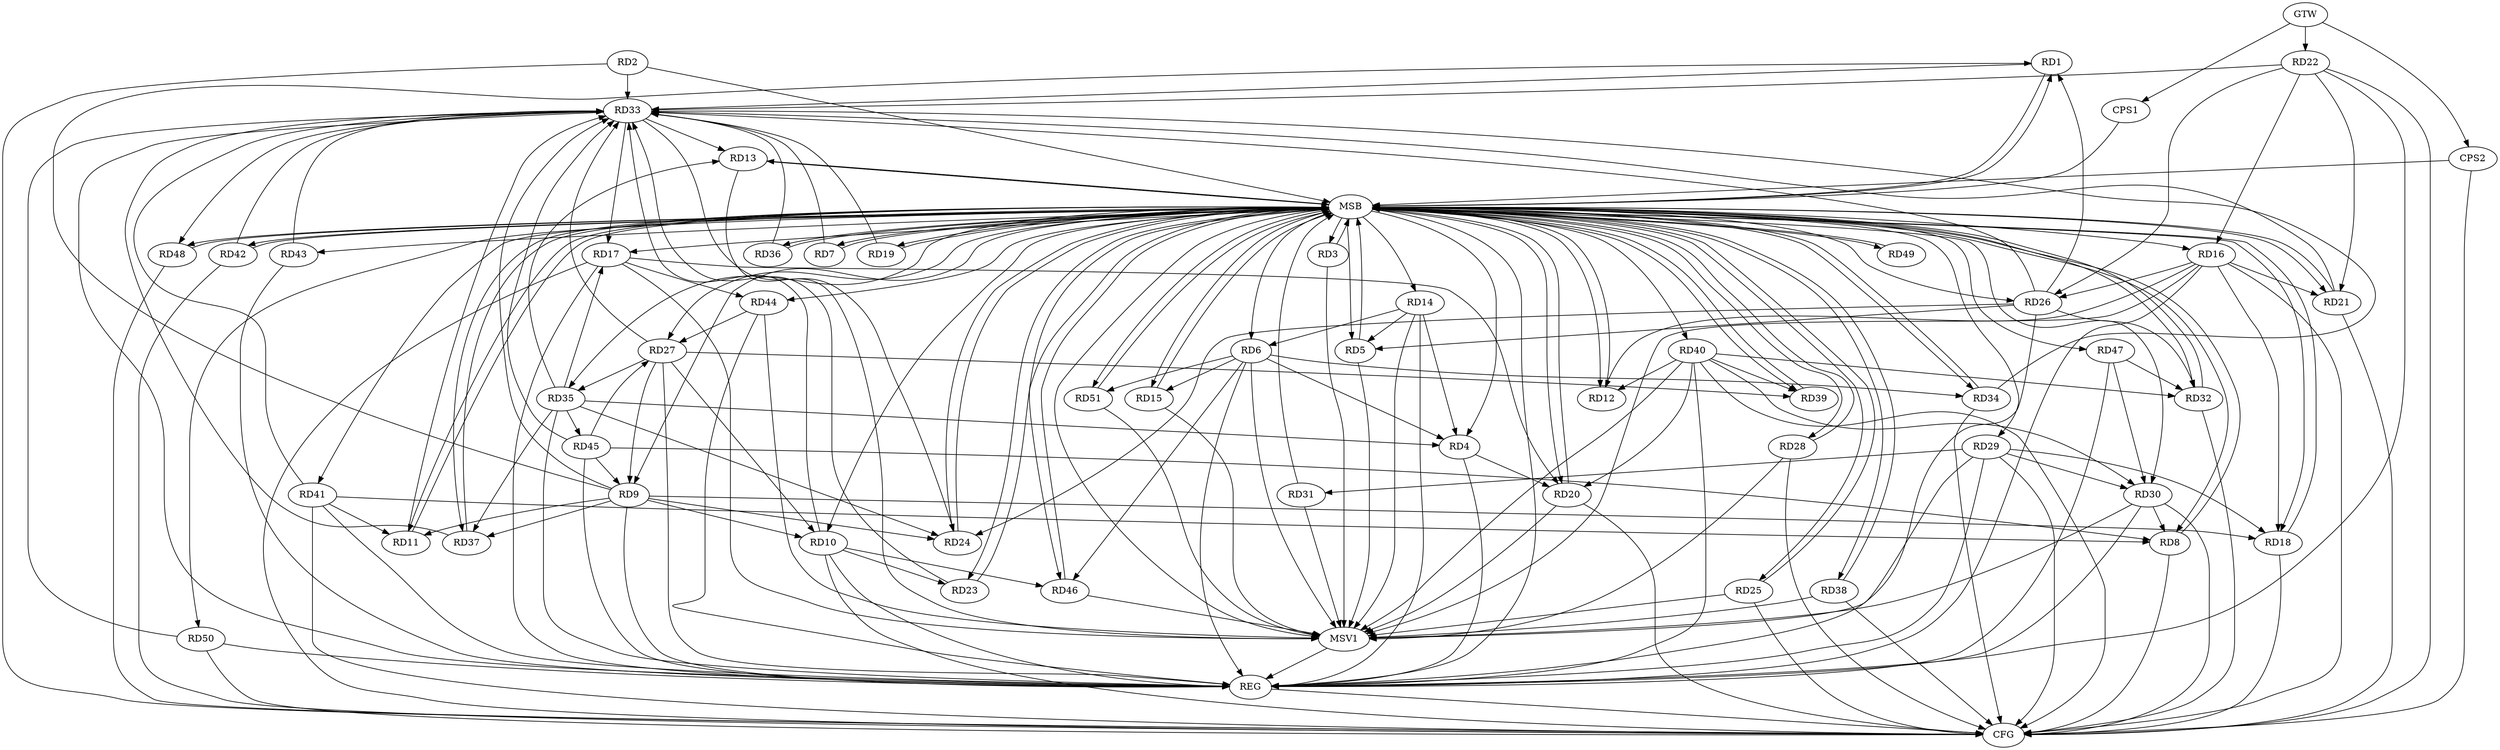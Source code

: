 strict digraph G {
  RD1 [ label="RD1" ];
  RD2 [ label="RD2" ];
  RD3 [ label="RD3" ];
  RD4 [ label="RD4" ];
  RD5 [ label="RD5" ];
  RD6 [ label="RD6" ];
  RD7 [ label="RD7" ];
  RD8 [ label="RD8" ];
  RD9 [ label="RD9" ];
  RD10 [ label="RD10" ];
  RD11 [ label="RD11" ];
  RD12 [ label="RD12" ];
  RD13 [ label="RD13" ];
  RD14 [ label="RD14" ];
  RD15 [ label="RD15" ];
  RD16 [ label="RD16" ];
  RD17 [ label="RD17" ];
  RD18 [ label="RD18" ];
  RD19 [ label="RD19" ];
  RD20 [ label="RD20" ];
  RD21 [ label="RD21" ];
  RD22 [ label="RD22" ];
  RD23 [ label="RD23" ];
  RD24 [ label="RD24" ];
  RD25 [ label="RD25" ];
  RD26 [ label="RD26" ];
  RD27 [ label="RD27" ];
  RD28 [ label="RD28" ];
  RD29 [ label="RD29" ];
  RD30 [ label="RD30" ];
  RD31 [ label="RD31" ];
  RD32 [ label="RD32" ];
  RD33 [ label="RD33" ];
  RD34 [ label="RD34" ];
  RD35 [ label="RD35" ];
  RD36 [ label="RD36" ];
  RD37 [ label="RD37" ];
  RD38 [ label="RD38" ];
  RD39 [ label="RD39" ];
  RD40 [ label="RD40" ];
  RD41 [ label="RD41" ];
  RD42 [ label="RD42" ];
  RD43 [ label="RD43" ];
  RD44 [ label="RD44" ];
  RD45 [ label="RD45" ];
  RD46 [ label="RD46" ];
  RD47 [ label="RD47" ];
  RD48 [ label="RD48" ];
  RD49 [ label="RD49" ];
  RD50 [ label="RD50" ];
  RD51 [ label="RD51" ];
  CPS1 [ label="CPS1" ];
  CPS2 [ label="CPS2" ];
  GTW [ label="GTW" ];
  REG [ label="REG" ];
  MSB [ label="MSB" ];
  CFG [ label="CFG" ];
  MSV1 [ label="MSV1" ];
  RD9 -> RD1;
  RD26 -> RD1;
  RD6 -> RD4;
  RD14 -> RD4;
  RD4 -> RD20;
  RD35 -> RD4;
  RD14 -> RD5;
  RD26 -> RD5;
  RD14 -> RD6;
  RD6 -> RD15;
  RD6 -> RD34;
  RD6 -> RD46;
  RD6 -> RD51;
  RD30 -> RD8;
  RD41 -> RD8;
  RD45 -> RD8;
  RD9 -> RD10;
  RD9 -> RD11;
  RD9 -> RD18;
  RD9 -> RD24;
  RD27 -> RD9;
  RD9 -> RD37;
  RD45 -> RD9;
  RD10 -> RD23;
  RD27 -> RD10;
  RD10 -> RD46;
  RD41 -> RD11;
  RD16 -> RD12;
  RD40 -> RD12;
  RD33 -> RD13;
  RD35 -> RD13;
  RD16 -> RD18;
  RD16 -> RD21;
  RD22 -> RD16;
  RD16 -> RD26;
  RD17 -> RD20;
  RD33 -> RD17;
  RD35 -> RD17;
  RD17 -> RD44;
  RD29 -> RD18;
  RD40 -> RD20;
  RD22 -> RD21;
  RD22 -> RD26;
  RD26 -> RD24;
  RD33 -> RD24;
  RD35 -> RD24;
  RD26 -> RD32;
  RD27 -> RD35;
  RD27 -> RD39;
  RD44 -> RD27;
  RD45 -> RD27;
  RD29 -> RD30;
  RD29 -> RD31;
  RD40 -> RD30;
  RD47 -> RD30;
  RD40 -> RD32;
  RD47 -> RD32;
  RD33 -> RD48;
  RD35 -> RD37;
  RD35 -> RD45;
  RD40 -> RD39;
  GTW -> RD22;
  GTW -> CPS1;
  GTW -> CPS2;
  RD4 -> REG;
  RD6 -> REG;
  RD9 -> REG;
  RD10 -> REG;
  RD14 -> REG;
  RD16 -> REG;
  RD17 -> REG;
  RD22 -> REG;
  RD26 -> REG;
  RD27 -> REG;
  RD29 -> REG;
  RD30 -> REG;
  RD33 -> REG;
  RD35 -> REG;
  RD40 -> REG;
  RD41 -> REG;
  RD43 -> REG;
  RD44 -> REG;
  RD45 -> REG;
  RD47 -> REG;
  RD50 -> REG;
  RD1 -> MSB;
  MSB -> RD10;
  MSB -> RD29;
  MSB -> RD36;
  MSB -> RD37;
  MSB -> REG;
  RD2 -> MSB;
  MSB -> RD1;
  MSB -> RD15;
  MSB -> RD16;
  MSB -> RD26;
  MSB -> RD30;
  RD3 -> MSB;
  MSB -> RD17;
  MSB -> RD28;
  MSB -> RD32;
  MSB -> RD43;
  MSB -> RD46;
  RD5 -> MSB;
  MSB -> RD3;
  MSB -> RD12;
  RD7 -> MSB;
  MSB -> RD4;
  MSB -> RD8;
  MSB -> RD11;
  MSB -> RD19;
  MSB -> RD34;
  RD8 -> MSB;
  MSB -> RD9;
  RD11 -> MSB;
  MSB -> RD13;
  RD12 -> MSB;
  MSB -> RD23;
  MSB -> RD24;
  RD13 -> MSB;
  MSB -> RD6;
  MSB -> RD18;
  RD15 -> MSB;
  MSB -> RD44;
  RD18 -> MSB;
  MSB -> RD20;
  MSB -> RD49;
  MSB -> RD51;
  RD19 -> MSB;
  MSB -> RD47;
  RD20 -> MSB;
  MSB -> RD27;
  MSB -> RD38;
  RD21 -> MSB;
  MSB -> RD5;
  RD23 -> MSB;
  MSB -> RD40;
  RD24 -> MSB;
  MSB -> RD42;
  RD25 -> MSB;
  RD28 -> MSB;
  MSB -> RD21;
  MSB -> RD35;
  MSB -> RD50;
  RD31 -> MSB;
  RD32 -> MSB;
  RD34 -> MSB;
  RD36 -> MSB;
  RD37 -> MSB;
  MSB -> RD25;
  MSB -> RD41;
  RD38 -> MSB;
  MSB -> RD39;
  RD39 -> MSB;
  RD42 -> MSB;
  RD46 -> MSB;
  MSB -> RD7;
  RD48 -> MSB;
  RD49 -> MSB;
  MSB -> RD14;
  RD51 -> MSB;
  CPS1 -> MSB;
  MSB -> RD48;
  CPS2 -> MSB;
  RD20 -> CFG;
  RD30 -> CFG;
  RD18 -> CFG;
  RD22 -> CFG;
  RD21 -> CFG;
  RD41 -> CFG;
  RD34 -> CFG;
  RD25 -> CFG;
  RD50 -> CFG;
  RD42 -> CFG;
  RD28 -> CFG;
  RD2 -> CFG;
  RD38 -> CFG;
  RD17 -> CFG;
  RD29 -> CFG;
  RD48 -> CFG;
  RD16 -> CFG;
  RD8 -> CFG;
  RD40 -> CFG;
  RD32 -> CFG;
  RD10 -> CFG;
  CPS2 -> CFG;
  REG -> CFG;
  RD34 -> RD33;
  RD27 -> RD33;
  RD2 -> RD33;
  RD37 -> RD33;
  RD23 -> RD33;
  RD26 -> RD33;
  RD43 -> RD33;
  RD21 -> RD33;
  RD36 -> RD33;
  RD7 -> RD33;
  RD1 -> RD33;
  RD22 -> RD33;
  RD9 -> RD33;
  RD45 -> RD33;
  RD19 -> RD33;
  RD41 -> RD33;
  RD42 -> RD33;
  RD11 -> RD33;
  RD50 -> RD33;
  RD10 -> RD33;
  RD6 -> MSV1;
  RD16 -> MSV1;
  RD17 -> MSV1;
  RD30 -> MSV1;
  RD44 -> MSV1;
  MSB -> MSV1;
  RD46 -> MSV1;
  RD31 -> MSV1;
  RD13 -> MSV1;
  RD5 -> MSV1;
  RD20 -> MSV1;
  RD38 -> MSV1;
  RD15 -> MSV1;
  RD25 -> MSV1;
  RD28 -> MSV1;
  RD14 -> MSV1;
  RD51 -> MSV1;
  RD29 -> MSV1;
  RD3 -> MSV1;
  RD40 -> MSV1;
  MSV1 -> REG;
}
